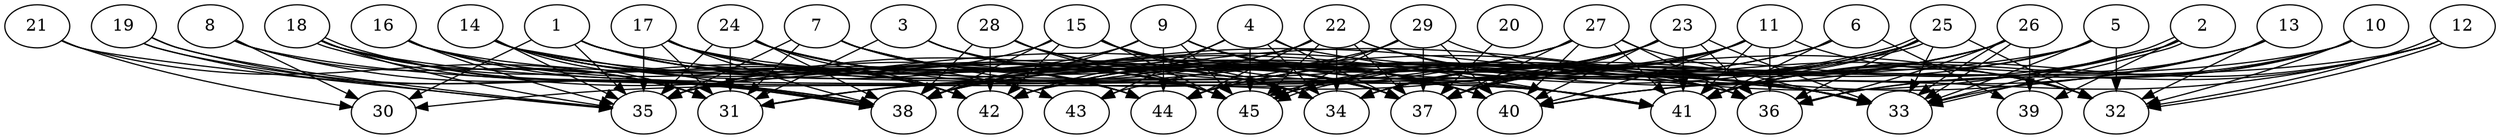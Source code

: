 // DAG automatically generated by daggen at Thu Oct  3 14:07:24 2019
// ./daggen --dot -n 45 --ccr 0.5 --fat 0.9 --regular 0.7 --density 0.7 --mindata 5242880 --maxdata 52428800 
digraph G {
  1 [size="102569984", alpha="0.11", expect_size="51284992"] 
  1 -> 30 [size ="51284992"]
  1 -> 33 [size ="51284992"]
  1 -> 35 [size ="51284992"]
  1 -> 37 [size ="51284992"]
  1 -> 42 [size ="51284992"]
  1 -> 44 [size ="51284992"]
  1 -> 45 [size ="51284992"]
  2 [size="96024576", alpha="0.08", expect_size="48012288"] 
  2 -> 33 [size ="48012288"]
  2 -> 33 [size ="48012288"]
  2 -> 37 [size ="48012288"]
  2 -> 38 [size ="48012288"]
  2 -> 39 [size ="48012288"]
  2 -> 40 [size ="48012288"]
  3 [size="82520064", alpha="0.15", expect_size="41260032"] 
  3 -> 31 [size ="41260032"]
  3 -> 34 [size ="41260032"]
  3 -> 40 [size ="41260032"]
  3 -> 45 [size ="41260032"]
  4 [size="37607424", alpha="0.18", expect_size="18803712"] 
  4 -> 34 [size ="18803712"]
  4 -> 37 [size ="18803712"]
  4 -> 41 [size ="18803712"]
  4 -> 42 [size ="18803712"]
  4 -> 43 [size ="18803712"]
  4 -> 45 [size ="18803712"]
  5 [size="15929344", alpha="0.00", expect_size="7964672"] 
  5 -> 32 [size ="7964672"]
  5 -> 33 [size ="7964672"]
  5 -> 34 [size ="7964672"]
  5 -> 35 [size ="7964672"]
  5 -> 41 [size ="7964672"]
  6 [size="76013568", alpha="0.05", expect_size="38006784"] 
  6 -> 39 [size ="38006784"]
  6 -> 41 [size ="38006784"]
  6 -> 42 [size ="38006784"]
  6 -> 44 [size ="38006784"]
  7 [size="73740288", alpha="0.05", expect_size="36870144"] 
  7 -> 31 [size ="36870144"]
  7 -> 35 [size ="36870144"]
  7 -> 37 [size ="36870144"]
  7 -> 40 [size ="36870144"]
  7 -> 41 [size ="36870144"]
  7 -> 44 [size ="36870144"]
  7 -> 45 [size ="36870144"]
  8 [size="13387776", alpha="0.14", expect_size="6693888"] 
  8 -> 30 [size ="6693888"]
  8 -> 31 [size ="6693888"]
  8 -> 38 [size ="6693888"]
  8 -> 41 [size ="6693888"]
  9 [size="98277376", alpha="0.01", expect_size="49138688"] 
  9 -> 33 [size ="49138688"]
  9 -> 35 [size ="49138688"]
  9 -> 38 [size ="49138688"]
  9 -> 40 [size ="49138688"]
  9 -> 41 [size ="49138688"]
  9 -> 44 [size ="49138688"]
  9 -> 45 [size ="49138688"]
  10 [size="35461120", alpha="0.10", expect_size="17730560"] 
  10 -> 32 [size ="17730560"]
  10 -> 33 [size ="17730560"]
  10 -> 36 [size ="17730560"]
  10 -> 38 [size ="17730560"]
  10 -> 41 [size ="17730560"]
  11 [size="42553344", alpha="0.02", expect_size="21276672"] 
  11 -> 30 [size ="21276672"]
  11 -> 32 [size ="21276672"]
  11 -> 36 [size ="21276672"]
  11 -> 37 [size ="21276672"]
  11 -> 38 [size ="21276672"]
  11 -> 40 [size ="21276672"]
  11 -> 41 [size ="21276672"]
  11 -> 44 [size ="21276672"]
  12 [size="94939136", alpha="0.10", expect_size="47469568"] 
  12 -> 32 [size ="47469568"]
  12 -> 32 [size ="47469568"]
  12 -> 36 [size ="47469568"]
  12 -> 40 [size ="47469568"]
  12 -> 41 [size ="47469568"]
  12 -> 42 [size ="47469568"]
  13 [size="37799936", alpha="0.09", expect_size="18899968"] 
  13 -> 32 [size ="18899968"]
  13 -> 40 [size ="18899968"]
  13 -> 41 [size ="18899968"]
  13 -> 42 [size ="18899968"]
  14 [size="15652864", alpha="0.04", expect_size="7826432"] 
  14 -> 31 [size ="7826432"]
  14 -> 34 [size ="7826432"]
  14 -> 35 [size ="7826432"]
  14 -> 38 [size ="7826432"]
  14 -> 41 [size ="7826432"]
  14 -> 42 [size ="7826432"]
  14 -> 43 [size ="7826432"]
  14 -> 45 [size ="7826432"]
  15 [size="101066752", alpha="0.00", expect_size="50533376"] 
  15 -> 32 [size ="50533376"]
  15 -> 34 [size ="50533376"]
  15 -> 35 [size ="50533376"]
  15 -> 37 [size ="50533376"]
  15 -> 38 [size ="50533376"]
  15 -> 40 [size ="50533376"]
  15 -> 42 [size ="50533376"]
  15 -> 45 [size ="50533376"]
  16 [size="102998016", alpha="0.20", expect_size="51499008"] 
  16 -> 35 [size ="51499008"]
  16 -> 36 [size ="51499008"]
  16 -> 38 [size ="51499008"]
  16 -> 42 [size ="51499008"]
  16 -> 44 [size ="51499008"]
  17 [size="30982144", alpha="0.06", expect_size="15491072"] 
  17 -> 31 [size ="15491072"]
  17 -> 33 [size ="15491072"]
  17 -> 34 [size ="15491072"]
  17 -> 35 [size ="15491072"]
  17 -> 38 [size ="15491072"]
  17 -> 40 [size ="15491072"]
  17 -> 42 [size ="15491072"]
  18 [size="53485568", alpha="0.11", expect_size="26742784"] 
  18 -> 31 [size ="26742784"]
  18 -> 35 [size ="26742784"]
  18 -> 37 [size ="26742784"]
  18 -> 38 [size ="26742784"]
  18 -> 38 [size ="26742784"]
  18 -> 41 [size ="26742784"]
  18 -> 42 [size ="26742784"]
  19 [size="27125760", alpha="0.01", expect_size="13562880"] 
  19 -> 35 [size ="13562880"]
  19 -> 35 [size ="13562880"]
  19 -> 38 [size ="13562880"]
  19 -> 38 [size ="13562880"]
  20 [size="30246912", alpha="0.11", expect_size="15123456"] 
  20 -> 37 [size ="15123456"]
  21 [size="78028800", alpha="0.00", expect_size="39014400"] 
  21 -> 30 [size ="39014400"]
  21 -> 31 [size ="39014400"]
  21 -> 35 [size ="39014400"]
  22 [size="88115200", alpha="0.08", expect_size="44057600"] 
  22 -> 31 [size ="44057600"]
  22 -> 32 [size ="44057600"]
  22 -> 33 [size ="44057600"]
  22 -> 34 [size ="44057600"]
  22 -> 37 [size ="44057600"]
  22 -> 38 [size ="44057600"]
  22 -> 44 [size ="44057600"]
  22 -> 45 [size ="44057600"]
  23 [size="42862592", alpha="0.11", expect_size="21431296"] 
  23 -> 31 [size ="21431296"]
  23 -> 33 [size ="21431296"]
  23 -> 34 [size ="21431296"]
  23 -> 36 [size ="21431296"]
  23 -> 37 [size ="21431296"]
  23 -> 40 [size ="21431296"]
  23 -> 41 [size ="21431296"]
  23 -> 43 [size ="21431296"]
  23 -> 45 [size ="21431296"]
  24 [size="82997248", alpha="0.19", expect_size="41498624"] 
  24 -> 31 [size ="41498624"]
  24 -> 34 [size ="41498624"]
  24 -> 35 [size ="41498624"]
  24 -> 36 [size ="41498624"]
  24 -> 38 [size ="41498624"]
  24 -> 40 [size ="41498624"]
  24 -> 42 [size ="41498624"]
  24 -> 44 [size ="41498624"]
  24 -> 45 [size ="41498624"]
  25 [size="101263360", alpha="0.09", expect_size="50631680"] 
  25 -> 32 [size ="50631680"]
  25 -> 33 [size ="50631680"]
  25 -> 34 [size ="50631680"]
  25 -> 36 [size ="50631680"]
  25 -> 38 [size ="50631680"]
  25 -> 41 [size ="50631680"]
  25 -> 44 [size ="50631680"]
  25 -> 45 [size ="50631680"]
  25 -> 45 [size ="50631680"]
  26 [size="102107136", alpha="0.12", expect_size="51053568"] 
  26 -> 33 [size ="51053568"]
  26 -> 33 [size ="51053568"]
  26 -> 34 [size ="51053568"]
  26 -> 36 [size ="51053568"]
  26 -> 37 [size ="51053568"]
  26 -> 38 [size ="51053568"]
  26 -> 39 [size ="51053568"]
  26 -> 45 [size ="51053568"]
  27 [size="101820416", alpha="0.09", expect_size="50910208"] 
  27 -> 31 [size ="50910208"]
  27 -> 33 [size ="50910208"]
  27 -> 35 [size ="50910208"]
  27 -> 36 [size ="50910208"]
  27 -> 37 [size ="50910208"]
  27 -> 40 [size ="50910208"]
  27 -> 41 [size ="50910208"]
  27 -> 42 [size ="50910208"]
  28 [size="36325376", alpha="0.07", expect_size="18162688"] 
  28 -> 36 [size ="18162688"]
  28 -> 37 [size ="18162688"]
  28 -> 38 [size ="18162688"]
  28 -> 42 [size ="18162688"]
  28 -> 45 [size ="18162688"]
  29 [size="88477696", alpha="0.03", expect_size="44238848"] 
  29 -> 33 [size ="44238848"]
  29 -> 37 [size ="44238848"]
  29 -> 38 [size ="44238848"]
  29 -> 40 [size ="44238848"]
  29 -> 44 [size ="44238848"]
  29 -> 45 [size ="44238848"]
  30 [size="92706816", alpha="0.05", expect_size="46353408"] 
  31 [size="49283072", alpha="0.13", expect_size="24641536"] 
  32 [size="50288640", alpha="0.19", expect_size="25144320"] 
  33 [size="86892544", alpha="0.11", expect_size="43446272"] 
  34 [size="42383360", alpha="0.04", expect_size="21191680"] 
  35 [size="38258688", alpha="0.17", expect_size="19129344"] 
  36 [size="79962112", alpha="0.09", expect_size="39981056"] 
  37 [size="44275712", alpha="0.05", expect_size="22137856"] 
  38 [size="88829952", alpha="0.10", expect_size="44414976"] 
  39 [size="27783168", alpha="0.19", expect_size="13891584"] 
  40 [size="43300864", alpha="0.12", expect_size="21650432"] 
  41 [size="65984512", alpha="0.20", expect_size="32992256"] 
  42 [size="33533952", alpha="0.03", expect_size="16766976"] 
  43 [size="30402560", alpha="0.14", expect_size="15201280"] 
  44 [size="83904512", alpha="0.00", expect_size="41952256"] 
  45 [size="104839168", alpha="0.05", expect_size="52419584"] 
}
